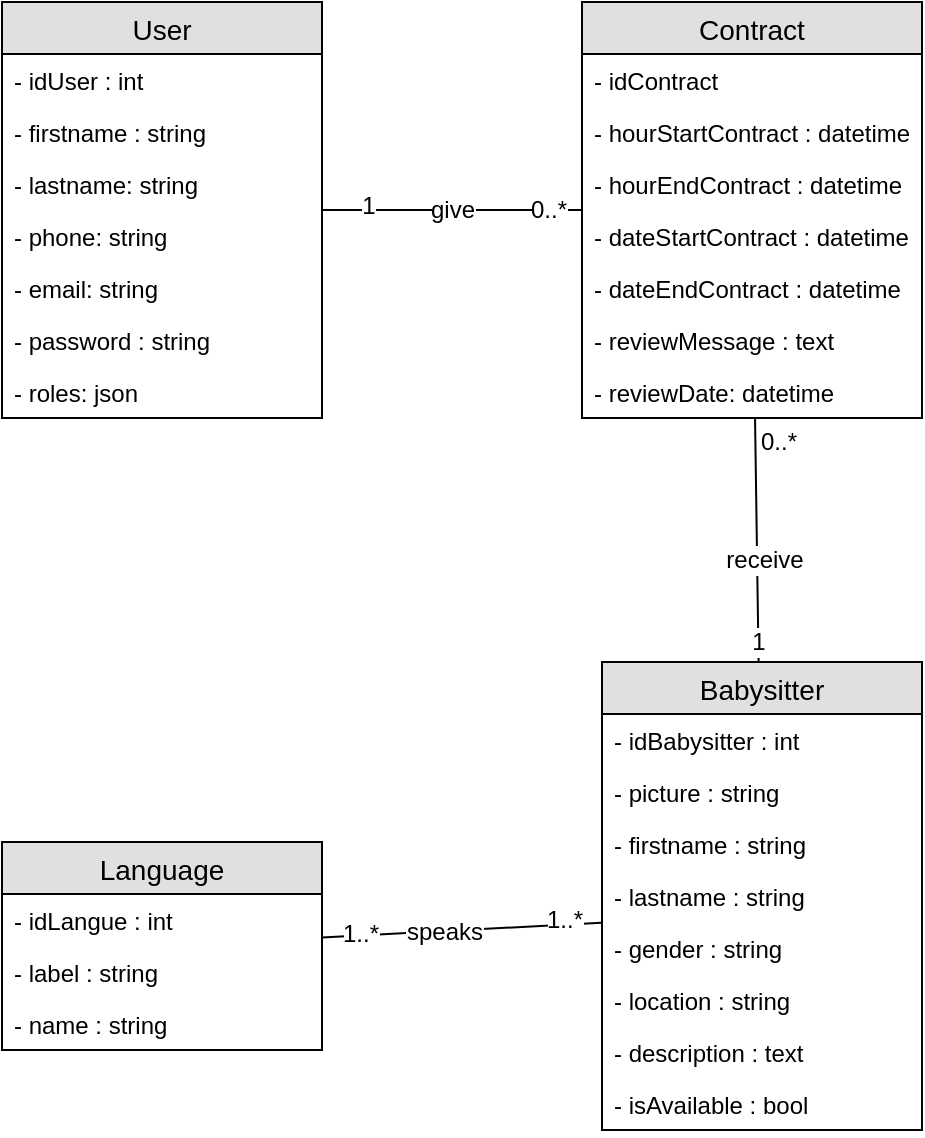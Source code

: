 <mxfile version="12.2.4" pages="1"><diagram id="ZjqYSb91Uqy4R7T47o6O" name="Page-1"><mxGraphModel dx="744" dy="592" grid="1" gridSize="10" guides="1" tooltips="1" connect="1" arrows="1" fold="1" page="1" pageScale="1" pageWidth="827" pageHeight="1169" math="0" shadow="0"><root><mxCell id="0"/><mxCell id="1" parent="0"/><mxCell id="2" value="User" style="swimlane;fontStyle=0;childLayout=stackLayout;horizontal=1;startSize=26;fillColor=#e0e0e0;horizontalStack=0;resizeParent=1;resizeParentMax=0;resizeLast=0;collapsible=1;marginBottom=0;swimlaneFillColor=#ffffff;align=center;fontSize=14;" parent="1" vertex="1"><mxGeometry x="80" y="50" width="160" height="208" as="geometry"><mxRectangle x="80" y="50" width="60" height="26" as="alternateBounds"/></mxGeometry></mxCell><mxCell id="3" value="- idUser : int" style="text;strokeColor=none;fillColor=none;spacingLeft=4;spacingRight=4;overflow=hidden;rotatable=0;points=[[0,0.5],[1,0.5]];portConstraint=eastwest;fontSize=12;" parent="2" vertex="1"><mxGeometry y="26" width="160" height="26" as="geometry"/></mxCell><mxCell id="63" value="- firstname : string" style="text;strokeColor=none;fillColor=none;spacingLeft=4;spacingRight=4;overflow=hidden;rotatable=0;points=[[0,0.5],[1,0.5]];portConstraint=eastwest;fontSize=12;" parent="2" vertex="1"><mxGeometry y="52" width="160" height="26" as="geometry"/></mxCell><mxCell id="69" value="- lastname: string" style="text;strokeColor=none;fillColor=none;spacingLeft=4;spacingRight=4;overflow=hidden;rotatable=0;points=[[0,0.5],[1,0.5]];portConstraint=eastwest;fontSize=12;" parent="2" vertex="1"><mxGeometry y="78" width="160" height="26" as="geometry"/></mxCell><mxCell id="70" value="- phone: string" style="text;strokeColor=none;fillColor=none;spacingLeft=4;spacingRight=4;overflow=hidden;rotatable=0;points=[[0,0.5],[1,0.5]];portConstraint=eastwest;fontSize=12;" parent="2" vertex="1"><mxGeometry y="104" width="160" height="26" as="geometry"/></mxCell><mxCell id="94" value="- email: string" style="text;strokeColor=none;fillColor=none;spacingLeft=4;spacingRight=4;overflow=hidden;rotatable=0;points=[[0,0.5],[1,0.5]];portConstraint=eastwest;fontSize=12;" parent="2" vertex="1"><mxGeometry y="130" width="160" height="26" as="geometry"/></mxCell><mxCell id="5" value="- password : string" style="text;strokeColor=none;fillColor=none;spacingLeft=4;spacingRight=4;overflow=hidden;rotatable=0;points=[[0,0.5],[1,0.5]];portConstraint=eastwest;fontSize=12;" parent="2" vertex="1"><mxGeometry y="156" width="160" height="26" as="geometry"/></mxCell><mxCell id="6" value="- roles: json" style="text;strokeColor=none;fillColor=none;spacingLeft=4;spacingRight=4;overflow=hidden;rotatable=0;points=[[0,0.5],[1,0.5]];portConstraint=eastwest;fontSize=12;" parent="2" vertex="1"><mxGeometry y="182" width="160" height="26" as="geometry"/></mxCell><mxCell id="7" value="Babysitter" style="swimlane;fontStyle=0;childLayout=stackLayout;horizontal=1;startSize=26;fillColor=#e0e0e0;horizontalStack=0;resizeParent=1;resizeParentMax=0;resizeLast=0;collapsible=1;marginBottom=0;swimlaneFillColor=#ffffff;align=center;fontSize=14;" parent="1" vertex="1"><mxGeometry x="380" y="380" width="160" height="234" as="geometry"/></mxCell><mxCell id="8" value="- idBabysitter : int" style="text;strokeColor=none;fillColor=none;spacingLeft=4;spacingRight=4;overflow=hidden;rotatable=0;points=[[0,0.5],[1,0.5]];portConstraint=eastwest;fontSize=12;" parent="7" vertex="1"><mxGeometry y="26" width="160" height="26" as="geometry"/></mxCell><mxCell id="9" value="- picture : string" style="text;strokeColor=none;fillColor=none;spacingLeft=4;spacingRight=4;overflow=hidden;rotatable=0;points=[[0,0.5],[1,0.5]];portConstraint=eastwest;fontSize=12;" parent="7" vertex="1"><mxGeometry y="52" width="160" height="26" as="geometry"/></mxCell><mxCell id="10" value="- firstname : string" style="text;strokeColor=none;fillColor=none;spacingLeft=4;spacingRight=4;overflow=hidden;rotatable=0;points=[[0,0.5],[1,0.5]];portConstraint=eastwest;fontSize=12;" parent="7" vertex="1"><mxGeometry y="78" width="160" height="26" as="geometry"/></mxCell><mxCell id="11" value="- lastname : string" style="text;strokeColor=none;fillColor=none;spacingLeft=4;spacingRight=4;overflow=hidden;rotatable=0;points=[[0,0.5],[1,0.5]];portConstraint=eastwest;fontSize=12;" parent="7" vertex="1"><mxGeometry y="104" width="160" height="26" as="geometry"/></mxCell><mxCell id="12" value="- gender : string" style="text;strokeColor=none;fillColor=none;spacingLeft=4;spacingRight=4;overflow=hidden;rotatable=0;points=[[0,0.5],[1,0.5]];portConstraint=eastwest;fontSize=12;" parent="7" vertex="1"><mxGeometry y="130" width="160" height="26" as="geometry"/></mxCell><mxCell id="15" value="- location : string" style="text;strokeColor=none;fillColor=none;spacingLeft=4;spacingRight=4;overflow=hidden;rotatable=0;points=[[0,0.5],[1,0.5]];portConstraint=eastwest;fontSize=12;" parent="7" vertex="1"><mxGeometry y="156" width="160" height="26" as="geometry"/></mxCell><mxCell id="21" value="- description : text" style="text;strokeColor=none;fillColor=none;spacingLeft=4;spacingRight=4;overflow=hidden;rotatable=0;points=[[0,0.5],[1,0.5]];portConstraint=eastwest;fontSize=12;" parent="7" vertex="1"><mxGeometry y="182" width="160" height="26" as="geometry"/></mxCell><mxCell id="13" value="- isAvailable : bool" style="text;strokeColor=none;fillColor=none;spacingLeft=4;spacingRight=4;overflow=hidden;rotatable=0;points=[[0,0.5],[1,0.5]];portConstraint=eastwest;fontSize=12;" parent="7" vertex="1"><mxGeometry y="208" width="160" height="26" as="geometry"/></mxCell><mxCell id="16" value="Language" style="swimlane;fontStyle=0;childLayout=stackLayout;horizontal=1;startSize=26;fillColor=#e0e0e0;horizontalStack=0;resizeParent=1;resizeParentMax=0;resizeLast=0;collapsible=1;marginBottom=0;swimlaneFillColor=#ffffff;align=center;fontSize=14;" parent="1" vertex="1"><mxGeometry x="80" y="470" width="160" height="104" as="geometry"/></mxCell><mxCell id="17" value="- idLangue : int" style="text;strokeColor=none;fillColor=none;spacingLeft=4;spacingRight=4;overflow=hidden;rotatable=0;points=[[0,0.5],[1,0.5]];portConstraint=eastwest;fontSize=12;" parent="16" vertex="1"><mxGeometry y="26" width="160" height="26" as="geometry"/></mxCell><mxCell id="18" value="- label : string" style="text;strokeColor=none;fillColor=none;spacingLeft=4;spacingRight=4;overflow=hidden;rotatable=0;points=[[0,0.5],[1,0.5]];portConstraint=eastwest;fontSize=12;" parent="16" vertex="1"><mxGeometry y="52" width="160" height="26" as="geometry"/></mxCell><mxCell id="84" value="- name : string" style="text;strokeColor=none;fillColor=none;spacingLeft=4;spacingRight=4;overflow=hidden;rotatable=0;points=[[0,0.5],[1,0.5]];portConstraint=eastwest;fontSize=12;" parent="16" vertex="1"><mxGeometry y="78" width="160" height="26" as="geometry"/></mxCell><mxCell id="29" value="" style="endArrow=none;html=1;" parent="1" source="55" target="2" edge="1"><mxGeometry width="50" height="50" relative="1" as="geometry"><mxPoint x="112" y="250" as="sourcePoint"/><mxPoint x="220" y="115" as="targetPoint"/></mxGeometry></mxCell><mxCell id="54" value="1" style="text;html=1;resizable=0;points=[];align=center;verticalAlign=middle;labelBackgroundColor=#ffffff;" parent="29" vertex="1" connectable="0"><mxGeometry x="0.656" y="-2" relative="1" as="geometry"><mxPoint as="offset"/></mxGeometry></mxCell><mxCell id="83" value="0..*" style="text;html=1;resizable=0;points=[];align=center;verticalAlign=middle;labelBackgroundColor=#ffffff;" parent="29" vertex="1" connectable="0"><mxGeometry x="-0.731" relative="1" as="geometry"><mxPoint as="offset"/></mxGeometry></mxCell><mxCell id="88" value="give" style="text;html=1;resizable=0;points=[];align=center;verticalAlign=middle;labelBackgroundColor=#ffffff;" parent="29" vertex="1" connectable="0"><mxGeometry x="-0.254" y="-1" relative="1" as="geometry"><mxPoint x="-17" y="0.5" as="offset"/></mxGeometry></mxCell><mxCell id="35" value="" style="endArrow=none;html=1;" parent="1" source="7" target="55" edge="1"><mxGeometry width="50" height="50" relative="1" as="geometry"><mxPoint x="320" y="230" as="sourcePoint"/><mxPoint x="380" y="183" as="targetPoint"/></mxGeometry></mxCell><mxCell id="75" value="0..*" style="text;html=1;resizable=0;points=[];align=center;verticalAlign=middle;labelBackgroundColor=#ffffff;" parent="35" vertex="1" connectable="0"><mxGeometry x="0.838" y="-1" relative="1" as="geometry"><mxPoint x="10.5" y="2" as="offset"/></mxGeometry></mxCell><mxCell id="76" value="1" style="text;html=1;resizable=0;points=[];align=center;verticalAlign=middle;labelBackgroundColor=#ffffff;" parent="35" vertex="1" connectable="0"><mxGeometry x="-0.833" relative="1" as="geometry"><mxPoint as="offset"/></mxGeometry></mxCell><mxCell id="86" value="receive" style="text;html=1;resizable=0;points=[];align=center;verticalAlign=middle;labelBackgroundColor=#ffffff;" parent="35" vertex="1" connectable="0"><mxGeometry x="-0.165" y="-3" relative="1" as="geometry"><mxPoint as="offset"/></mxGeometry></mxCell><mxCell id="39" value="" style="endArrow=none;html=1;exitX=-0.002;exitY=0.014;exitDx=0;exitDy=0;exitPerimeter=0;" parent="1" source="12" target="16" edge="1"><mxGeometry width="50" height="50" relative="1" as="geometry"><mxPoint x="320" y="410" as="sourcePoint"/><mxPoint x="170" y="400" as="targetPoint"/></mxGeometry></mxCell><mxCell id="60" value="1..*" style="text;html=1;resizable=0;points=[];align=center;verticalAlign=middle;labelBackgroundColor=#ffffff;" parent="39" vertex="1" connectable="0"><mxGeometry x="0.887" y="1" relative="1" as="geometry"><mxPoint x="10.5" y="-2.5" as="offset"/></mxGeometry></mxCell><mxCell id="61" value="1..*" style="text;html=1;resizable=0;points=[];align=center;verticalAlign=middle;labelBackgroundColor=#ffffff;" parent="39" vertex="1" connectable="0"><mxGeometry x="-0.898" relative="1" as="geometry"><mxPoint x="-12" y="-1.5" as="offset"/></mxGeometry></mxCell><mxCell id="62" value="speaks" style="text;html=1;resizable=0;points=[];align=center;verticalAlign=middle;labelBackgroundColor=#ffffff;" parent="39" vertex="1" connectable="0"><mxGeometry x="0.134" relative="1" as="geometry"><mxPoint as="offset"/></mxGeometry></mxCell><mxCell id="55" value="Contract" style="swimlane;fontStyle=0;childLayout=stackLayout;horizontal=1;startSize=26;fillColor=#e0e0e0;horizontalStack=0;resizeParent=1;resizeParentMax=0;resizeLast=0;collapsible=1;marginBottom=0;swimlaneFillColor=#ffffff;align=center;fontSize=14;" parent="1" vertex="1"><mxGeometry x="370" y="50" width="170" height="208" as="geometry"><mxRectangle x="370" y="50" width="90" height="26" as="alternateBounds"/></mxGeometry></mxCell><mxCell id="57" value="- idContract" style="text;strokeColor=none;fillColor=none;spacingLeft=4;spacingRight=4;overflow=hidden;rotatable=0;points=[[0,0.5],[1,0.5]];portConstraint=eastwest;fontSize=12;" parent="55" vertex="1"><mxGeometry y="26" width="170" height="26" as="geometry"/></mxCell><mxCell id="91" value="- hourStartContract : datetime" style="text;strokeColor=none;fillColor=none;spacingLeft=4;spacingRight=4;overflow=hidden;rotatable=0;points=[[0,0.5],[1,0.5]];portConstraint=eastwest;fontSize=12;" parent="55" vertex="1"><mxGeometry y="52" width="170" height="26" as="geometry"/></mxCell><mxCell id="93" value="- hourEndContract : datetime" style="text;strokeColor=none;fillColor=none;spacingLeft=4;spacingRight=4;overflow=hidden;rotatable=0;points=[[0,0.5],[1,0.5]];portConstraint=eastwest;fontSize=12;" parent="55" vertex="1"><mxGeometry y="78" width="170" height="26" as="geometry"/></mxCell><mxCell id="59" value="- dateStartContract : datetime " style="text;strokeColor=none;fillColor=none;spacingLeft=4;spacingRight=4;overflow=hidden;rotatable=0;points=[[0,0.5],[1,0.5]];portConstraint=eastwest;fontSize=12;" parent="55" vertex="1"><mxGeometry y="104" width="170" height="26" as="geometry"/></mxCell><mxCell id="89" value="- dateEndContract : datetime " style="text;strokeColor=none;fillColor=none;spacingLeft=4;spacingRight=4;overflow=hidden;rotatable=0;points=[[0,0.5],[1,0.5]];portConstraint=eastwest;fontSize=12;" parent="55" vertex="1"><mxGeometry y="130" width="170" height="26" as="geometry"/></mxCell><mxCell id="80" value="- reviewMessage : text" style="text;strokeColor=none;fillColor=none;spacingLeft=4;spacingRight=4;overflow=hidden;rotatable=0;points=[[0,0.5],[1,0.5]];portConstraint=eastwest;fontSize=12;" parent="55" vertex="1"><mxGeometry y="156" width="170" height="26" as="geometry"/></mxCell><mxCell id="81" value="- reviewDate: datetime" style="text;strokeColor=none;fillColor=none;spacingLeft=4;spacingRight=4;overflow=hidden;rotatable=0;points=[[0,0.5],[1,0.5]];portConstraint=eastwest;fontSize=12;" parent="55" vertex="1"><mxGeometry y="182" width="170" height="26" as="geometry"/></mxCell></root></mxGraphModel></diagram></mxfile>